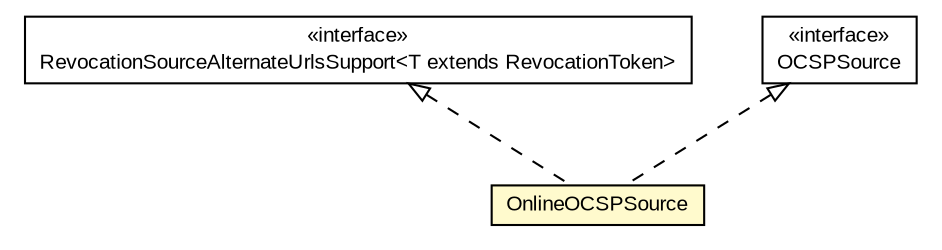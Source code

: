 #!/usr/local/bin/dot
#
# Class diagram 
# Generated by UMLGraph version R5_6-24-gf6e263 (http://www.umlgraph.org/)
#

digraph G {
	edge [fontname="arial",fontsize=10,labelfontname="arial",labelfontsize=10];
	node [fontname="arial",fontsize=10,shape=plaintext];
	nodesep=0.25;
	ranksep=0.5;
	// eu.europa.esig.dss.x509.RevocationSourceAlternateUrlsSupport<T extends eu.europa.esig.dss.x509.RevocationToken>
	c464199 [label=<<table title="eu.europa.esig.dss.x509.RevocationSourceAlternateUrlsSupport" border="0" cellborder="1" cellspacing="0" cellpadding="2" port="p" href="../../x509/RevocationSourceAlternateUrlsSupport.html">
		<tr><td><table border="0" cellspacing="0" cellpadding="1">
<tr><td align="center" balign="center"> &#171;interface&#187; </td></tr>
<tr><td align="center" balign="center"> RevocationSourceAlternateUrlsSupport&lt;T extends RevocationToken&gt; </td></tr>
		</table></td></tr>
		</table>>, URL="../../x509/RevocationSourceAlternateUrlsSupport.html", fontname="arial", fontcolor="black", fontsize=10.0];
	// eu.europa.esig.dss.x509.ocsp.OCSPSource
	c464245 [label=<<table title="eu.europa.esig.dss.x509.ocsp.OCSPSource" border="0" cellborder="1" cellspacing="0" cellpadding="2" port="p" href="../../x509/ocsp/OCSPSource.html">
		<tr><td><table border="0" cellspacing="0" cellpadding="1">
<tr><td align="center" balign="center"> &#171;interface&#187; </td></tr>
<tr><td align="center" balign="center"> OCSPSource </td></tr>
		</table></td></tr>
		</table>>, URL="../../x509/ocsp/OCSPSource.html", fontname="arial", fontcolor="black", fontsize=10.0];
	// eu.europa.esig.dss.client.ocsp.OnlineOCSPSource
	c464647 [label=<<table title="eu.europa.esig.dss.client.ocsp.OnlineOCSPSource" border="0" cellborder="1" cellspacing="0" cellpadding="2" port="p" bgcolor="lemonChiffon" href="./OnlineOCSPSource.html">
		<tr><td><table border="0" cellspacing="0" cellpadding="1">
<tr><td align="center" balign="center"> OnlineOCSPSource </td></tr>
		</table></td></tr>
		</table>>, URL="./OnlineOCSPSource.html", fontname="arial", fontcolor="black", fontsize=10.0];
	//eu.europa.esig.dss.client.ocsp.OnlineOCSPSource implements eu.europa.esig.dss.x509.ocsp.OCSPSource
	c464245:p -> c464647:p [dir=back,arrowtail=empty,style=dashed];
	//eu.europa.esig.dss.client.ocsp.OnlineOCSPSource implements eu.europa.esig.dss.x509.RevocationSourceAlternateUrlsSupport<T extends eu.europa.esig.dss.x509.RevocationToken>
	c464199:p -> c464647:p [dir=back,arrowtail=empty,style=dashed];
}

